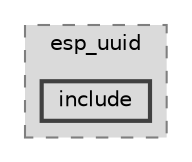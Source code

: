 digraph "components/utilities/esp_uuid/include"
{
 // LATEX_PDF_SIZE
  bgcolor="transparent";
  edge [fontname=Helvetica,fontsize=10,labelfontname=Helvetica,labelfontsize=10];
  node [fontname=Helvetica,fontsize=10,shape=box,height=0.2,width=0.4];
  compound=true
  subgraph clusterdir_8fc1d8dcec000504a5f824cc92b7e52d {
    graph [ bgcolor="#dadada", pencolor="grey50", label="esp_uuid", fontname=Helvetica,fontsize=10 style="filled,dashed", URL="dir_8fc1d8dcec000504a5f824cc92b7e52d.html",tooltip=""]
  dir_ea5da01041fd869df46a605ce1d35920 [label="include", fillcolor="#dadada", color="grey25", style="filled,bold", URL="dir_ea5da01041fd869df46a605ce1d35920.html",tooltip=""];
  }
}
